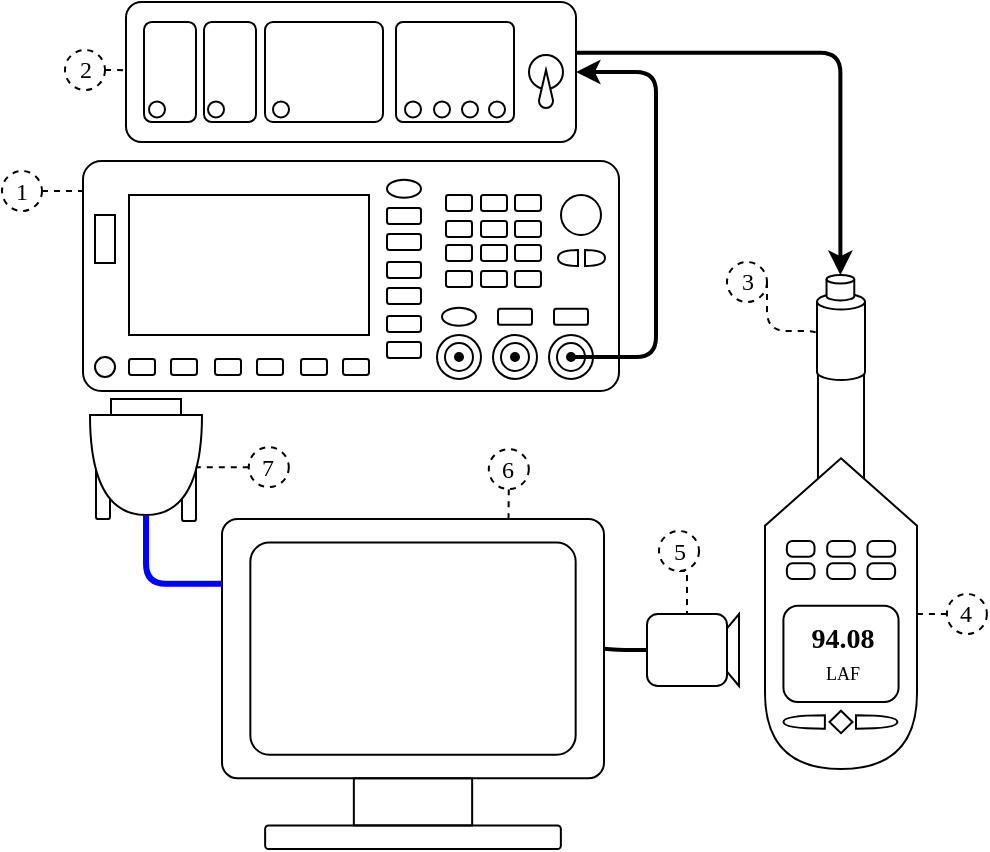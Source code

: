 <mxfile version="17.2.5" type="google"><diagram id="WhtvZjYykhCiWWLQNkoY" name="Page-1"><mxGraphModel grid="1" page="1" gridSize="10" guides="1" tooltips="1" connect="1" arrows="1" fold="1" pageScale="1" pageWidth="827" pageHeight="1169" math="0" shadow="0"><root><mxCell id="0"/><mxCell id="1" parent="0"/><mxCell id="aaiBccmj93X5-kk4pcG4-79" value="" style="group" vertex="1" connectable="0" parent="1"><mxGeometry x="135" y="20" width="225" height="70" as="geometry"/></mxCell><mxCell id="aaiBccmj93X5-kk4pcG4-62" value="" style="rounded=1;whiteSpace=wrap;html=1;fillColor=#FFFFFF;arcSize=11;" vertex="1" parent="aaiBccmj93X5-kk4pcG4-79"><mxGeometry width="225" height="70" as="geometry"/></mxCell><mxCell id="aaiBccmj93X5-kk4pcG4-64" value="" style="rounded=1;whiteSpace=wrap;html=1;fillColor=#FFFFFF;" vertex="1" parent="aaiBccmj93X5-kk4pcG4-79"><mxGeometry x="9" y="10" width="26" height="50" as="geometry"/></mxCell><mxCell id="aaiBccmj93X5-kk4pcG4-66" value="" style="rounded=1;whiteSpace=wrap;html=1;fillColor=#FFFFFF;arcSize=8;" vertex="1" parent="aaiBccmj93X5-kk4pcG4-79"><mxGeometry x="69.5" y="10" width="59" height="50" as="geometry"/></mxCell><mxCell id="aaiBccmj93X5-kk4pcG4-67" value="" style="rounded=1;whiteSpace=wrap;html=1;fillColor=#FFFFFF;" vertex="1" parent="aaiBccmj93X5-kk4pcG4-79"><mxGeometry x="39" y="10" width="26" height="50" as="geometry"/></mxCell><mxCell id="aaiBccmj93X5-kk4pcG4-69" value="" style="rounded=1;whiteSpace=wrap;html=1;fillColor=#FFFFFF;arcSize=7;" vertex="1" parent="aaiBccmj93X5-kk4pcG4-79"><mxGeometry x="135" y="10" width="59" height="50" as="geometry"/></mxCell><mxCell id="aaiBccmj93X5-kk4pcG4-70" value="" style="ellipse;whiteSpace=wrap;html=1;aspect=fixed;fillColor=#FFFFFF;" vertex="1" parent="aaiBccmj93X5-kk4pcG4-79"><mxGeometry x="11.5" y="49.722" width="8" height="8" as="geometry"/></mxCell><mxCell id="aaiBccmj93X5-kk4pcG4-71" value="" style="ellipse;whiteSpace=wrap;html=1;aspect=fixed;fillColor=#FFFFFF;" vertex="1" parent="aaiBccmj93X5-kk4pcG4-79"><mxGeometry x="41" y="49.722" width="8" height="8" as="geometry"/></mxCell><mxCell id="aaiBccmj93X5-kk4pcG4-72" value="" style="ellipse;whiteSpace=wrap;html=1;aspect=fixed;fillColor=#FFFFFF;" vertex="1" parent="aaiBccmj93X5-kk4pcG4-79"><mxGeometry x="73.5" y="49.722" width="8" height="8" as="geometry"/></mxCell><mxCell id="aaiBccmj93X5-kk4pcG4-73" value="" style="ellipse;whiteSpace=wrap;html=1;aspect=fixed;fillColor=#FFFFFF;" vertex="1" parent="aaiBccmj93X5-kk4pcG4-79"><mxGeometry x="139.5" y="49.722" width="8" height="8" as="geometry"/></mxCell><mxCell id="aaiBccmj93X5-kk4pcG4-74" value="" style="ellipse;whiteSpace=wrap;html=1;aspect=fixed;fillColor=#FFFFFF;" vertex="1" parent="aaiBccmj93X5-kk4pcG4-79"><mxGeometry x="154" y="49.722" width="8" height="8" as="geometry"/></mxCell><mxCell id="aaiBccmj93X5-kk4pcG4-75" value="" style="ellipse;whiteSpace=wrap;html=1;aspect=fixed;fillColor=#FFFFFF;" vertex="1" parent="aaiBccmj93X5-kk4pcG4-79"><mxGeometry x="168" y="49.722" width="8" height="8" as="geometry"/></mxCell><mxCell id="aaiBccmj93X5-kk4pcG4-76" value="" style="ellipse;whiteSpace=wrap;html=1;aspect=fixed;fillColor=#FFFFFF;" vertex="1" parent="aaiBccmj93X5-kk4pcG4-79"><mxGeometry x="181.5" y="49.722" width="8" height="8" as="geometry"/></mxCell><mxCell id="aaiBccmj93X5-kk4pcG4-77" value="" style="ellipse;whiteSpace=wrap;html=1;aspect=fixed;fillColor=#FFFFFF;" vertex="1" parent="aaiBccmj93X5-kk4pcG4-79"><mxGeometry x="201.5" y="26.5" width="17" height="17" as="geometry"/></mxCell><mxCell id="aaiBccmj93X5-kk4pcG4-78" value="" style="verticalLabelPosition=bottom;verticalAlign=top;html=1;shape=mxgraph.basic.drop;fillColor=#FFFFFF;" vertex="1" parent="aaiBccmj93X5-kk4pcG4-79"><mxGeometry x="206.5" y="34" width="7" height="19" as="geometry"/></mxCell><mxCell id="aaiBccmj93X5-kk4pcG4-113" value="" style="group" vertex="1" connectable="0" parent="1"><mxGeometry x="113.5" y="99.5" width="268" height="115" as="geometry"/></mxCell><mxCell id="aaiBccmj93X5-kk4pcG4-60" value="" style="rounded=1;whiteSpace=wrap;html=1;fillColor=#FFFFFF;arcSize=8;" vertex="1" parent="aaiBccmj93X5-kk4pcG4-113"><mxGeometry width="268" height="115" as="geometry"/></mxCell><mxCell id="aaiBccmj93X5-kk4pcG4-2" value="" style="rounded=0;whiteSpace=wrap;html=1;" vertex="1" parent="aaiBccmj93X5-kk4pcG4-113"><mxGeometry x="23.0" y="17" width="120" height="70" as="geometry"/></mxCell><mxCell id="aaiBccmj93X5-kk4pcG4-8" value="" style="ellipse;whiteSpace=wrap;html=1;aspect=fixed;" vertex="1" parent="aaiBccmj93X5-kk4pcG4-113"><mxGeometry x="239" y="17" width="20" height="20" as="geometry"/></mxCell><mxCell id="aaiBccmj93X5-kk4pcG4-9" value="" style="rounded=1;whiteSpace=wrap;html=1;" vertex="1" parent="aaiBccmj93X5-kk4pcG4-113"><mxGeometry x="152" y="23.5" width="17" height="8" as="geometry"/></mxCell><mxCell id="aaiBccmj93X5-kk4pcG4-10" value="" style="rounded=1;whiteSpace=wrap;html=1;" vertex="1" parent="aaiBccmj93X5-kk4pcG4-113"><mxGeometry x="152" y="36.5" width="17" height="8" as="geometry"/></mxCell><mxCell id="aaiBccmj93X5-kk4pcG4-12" value="" style="rounded=1;whiteSpace=wrap;html=1;" vertex="1" parent="aaiBccmj93X5-kk4pcG4-113"><mxGeometry x="23.0" y="99" width="13" height="8" as="geometry"/></mxCell><mxCell id="aaiBccmj93X5-kk4pcG4-13" value="" style="rounded=1;whiteSpace=wrap;html=1;" vertex="1" parent="aaiBccmj93X5-kk4pcG4-113"><mxGeometry x="44.0" y="99" width="13" height="8" as="geometry"/></mxCell><mxCell id="aaiBccmj93X5-kk4pcG4-14" value="" style="rounded=1;whiteSpace=wrap;html=1;" vertex="1" parent="aaiBccmj93X5-kk4pcG4-113"><mxGeometry x="66.0" y="99" width="13" height="8" as="geometry"/></mxCell><mxCell id="aaiBccmj93X5-kk4pcG4-15" value="" style="rounded=1;whiteSpace=wrap;html=1;" vertex="1" parent="aaiBccmj93X5-kk4pcG4-113"><mxGeometry x="87.0" y="99" width="13" height="8" as="geometry"/></mxCell><mxCell id="aaiBccmj93X5-kk4pcG4-16" value="" style="rounded=1;whiteSpace=wrap;html=1;" vertex="1" parent="aaiBccmj93X5-kk4pcG4-113"><mxGeometry x="109.0" y="99" width="13" height="8" as="geometry"/></mxCell><mxCell id="aaiBccmj93X5-kk4pcG4-17" value="" style="rounded=1;whiteSpace=wrap;html=1;" vertex="1" parent="aaiBccmj93X5-kk4pcG4-113"><mxGeometry x="130" y="99" width="13" height="8" as="geometry"/></mxCell><mxCell id="aaiBccmj93X5-kk4pcG4-21" value="" style="rounded=0;whiteSpace=wrap;html=1;" vertex="1" parent="aaiBccmj93X5-kk4pcG4-113"><mxGeometry x="6" y="27" width="10" height="24" as="geometry"/></mxCell><mxCell id="aaiBccmj93X5-kk4pcG4-22" value="" style="ellipse;whiteSpace=wrap;html=1;aspect=fixed;" vertex="1" parent="aaiBccmj93X5-kk4pcG4-113"><mxGeometry x="6" y="98" width="10" height="10" as="geometry"/></mxCell><mxCell id="aaiBccmj93X5-kk4pcG4-23" value="" style="rounded=1;whiteSpace=wrap;html=1;" vertex="1" parent="aaiBccmj93X5-kk4pcG4-113"><mxGeometry x="152" y="63.5" width="17" height="8" as="geometry"/></mxCell><mxCell id="aaiBccmj93X5-kk4pcG4-24" value="" style="rounded=1;whiteSpace=wrap;html=1;" vertex="1" parent="aaiBccmj93X5-kk4pcG4-113"><mxGeometry x="152" y="77.5" width="17" height="8" as="geometry"/></mxCell><mxCell id="aaiBccmj93X5-kk4pcG4-25" value="" style="rounded=1;whiteSpace=wrap;html=1;" vertex="1" parent="aaiBccmj93X5-kk4pcG4-113"><mxGeometry x="152" y="90.5" width="17" height="8" as="geometry"/></mxCell><mxCell id="aaiBccmj93X5-kk4pcG4-26" value="" style="ellipse;whiteSpace=wrap;html=1;" vertex="1" parent="aaiBccmj93X5-kk4pcG4-113"><mxGeometry x="152" y="9.4" width="17" height="9" as="geometry"/></mxCell><mxCell id="aaiBccmj93X5-kk4pcG4-28" value="" style="rounded=1;whiteSpace=wrap;html=1;" vertex="1" parent="aaiBccmj93X5-kk4pcG4-113"><mxGeometry x="152" y="50.5" width="17" height="8" as="geometry"/></mxCell><mxCell id="aaiBccmj93X5-kk4pcG4-29" value="" style="rounded=1;whiteSpace=wrap;html=1;" vertex="1" parent="aaiBccmj93X5-kk4pcG4-113"><mxGeometry x="181.5" y="17" width="13" height="8" as="geometry"/></mxCell><mxCell id="aaiBccmj93X5-kk4pcG4-30" value="" style="rounded=1;whiteSpace=wrap;html=1;" vertex="1" parent="aaiBccmj93X5-kk4pcG4-113"><mxGeometry x="181.5" y="30" width="13" height="8" as="geometry"/></mxCell><mxCell id="aaiBccmj93X5-kk4pcG4-31" value="" style="rounded=1;whiteSpace=wrap;html=1;" vertex="1" parent="aaiBccmj93X5-kk4pcG4-113"><mxGeometry x="181.5" y="42" width="13" height="8" as="geometry"/></mxCell><mxCell id="aaiBccmj93X5-kk4pcG4-32" value="" style="rounded=1;whiteSpace=wrap;html=1;" vertex="1" parent="aaiBccmj93X5-kk4pcG4-113"><mxGeometry x="181.5" y="55" width="13" height="8" as="geometry"/></mxCell><mxCell id="aaiBccmj93X5-kk4pcG4-33" value="" style="rounded=1;whiteSpace=wrap;html=1;" vertex="1" parent="aaiBccmj93X5-kk4pcG4-113"><mxGeometry x="199" y="17" width="13" height="8" as="geometry"/></mxCell><mxCell id="aaiBccmj93X5-kk4pcG4-34" value="" style="rounded=1;whiteSpace=wrap;html=1;" vertex="1" parent="aaiBccmj93X5-kk4pcG4-113"><mxGeometry x="216" y="17" width="13" height="8" as="geometry"/></mxCell><mxCell id="aaiBccmj93X5-kk4pcG4-36" value="" style="rounded=1;whiteSpace=wrap;html=1;" vertex="1" parent="aaiBccmj93X5-kk4pcG4-113"><mxGeometry x="199" y="30" width="13" height="8" as="geometry"/></mxCell><mxCell id="aaiBccmj93X5-kk4pcG4-37" value="" style="rounded=1;whiteSpace=wrap;html=1;" vertex="1" parent="aaiBccmj93X5-kk4pcG4-113"><mxGeometry x="199" y="42" width="13" height="8" as="geometry"/></mxCell><mxCell id="aaiBccmj93X5-kk4pcG4-38" value="" style="rounded=1;whiteSpace=wrap;html=1;" vertex="1" parent="aaiBccmj93X5-kk4pcG4-113"><mxGeometry x="199" y="55" width="13" height="8" as="geometry"/></mxCell><mxCell id="aaiBccmj93X5-kk4pcG4-39" value="" style="rounded=1;whiteSpace=wrap;html=1;" vertex="1" parent="aaiBccmj93X5-kk4pcG4-113"><mxGeometry x="216" y="30" width="13" height="8" as="geometry"/></mxCell><mxCell id="aaiBccmj93X5-kk4pcG4-40" value="" style="rounded=1;whiteSpace=wrap;html=1;" vertex="1" parent="aaiBccmj93X5-kk4pcG4-113"><mxGeometry x="216" y="42" width="13" height="8" as="geometry"/></mxCell><mxCell id="aaiBccmj93X5-kk4pcG4-41" value="" style="rounded=1;whiteSpace=wrap;html=1;" vertex="1" parent="aaiBccmj93X5-kk4pcG4-113"><mxGeometry x="216" y="55" width="13" height="8" as="geometry"/></mxCell><mxCell id="aaiBccmj93X5-kk4pcG4-44" value="" style="group" vertex="1" connectable="0" parent="aaiBccmj93X5-kk4pcG4-113"><mxGeometry x="205" y="87" width="22" height="22" as="geometry"/></mxCell><mxCell id="aaiBccmj93X5-kk4pcG4-45" value="" style="ellipse;whiteSpace=wrap;html=1;aspect=fixed;" vertex="1" parent="aaiBccmj93X5-kk4pcG4-44"><mxGeometry width="22" height="22" as="geometry"/></mxCell><mxCell id="aaiBccmj93X5-kk4pcG4-46" value="" style="ellipse;whiteSpace=wrap;html=1;aspect=fixed;" vertex="1" parent="aaiBccmj93X5-kk4pcG4-44"><mxGeometry x="4" y="4" width="14" height="14" as="geometry"/></mxCell><mxCell id="aaiBccmj93X5-kk4pcG4-47" value="" style="ellipse;whiteSpace=wrap;html=1;aspect=fixed;fillColor=#000000;" vertex="1" parent="aaiBccmj93X5-kk4pcG4-44"><mxGeometry x="9" y="9" width="4" height="4" as="geometry"/></mxCell><mxCell id="aaiBccmj93X5-kk4pcG4-49" value="" style="group" vertex="1" connectable="0" parent="aaiBccmj93X5-kk4pcG4-113"><mxGeometry x="233" y="87" width="22" height="22" as="geometry"/></mxCell><mxCell id="aaiBccmj93X5-kk4pcG4-50" value="" style="ellipse;whiteSpace=wrap;html=1;aspect=fixed;" vertex="1" parent="aaiBccmj93X5-kk4pcG4-49"><mxGeometry width="22" height="22" as="geometry"/></mxCell><mxCell id="aaiBccmj93X5-kk4pcG4-51" value="" style="ellipse;whiteSpace=wrap;html=1;aspect=fixed;" vertex="1" parent="aaiBccmj93X5-kk4pcG4-49"><mxGeometry x="4" y="4" width="14" height="14" as="geometry"/></mxCell><mxCell id="aaiBccmj93X5-kk4pcG4-52" value="" style="ellipse;whiteSpace=wrap;html=1;aspect=fixed;fillColor=#000000;" vertex="1" parent="aaiBccmj93X5-kk4pcG4-49"><mxGeometry x="9" y="9" width="4" height="4" as="geometry"/></mxCell><mxCell id="aaiBccmj93X5-kk4pcG4-53" value="" style="group" vertex="1" connectable="0" parent="aaiBccmj93X5-kk4pcG4-113"><mxGeometry x="177" y="87" width="22" height="22" as="geometry"/></mxCell><mxCell id="aaiBccmj93X5-kk4pcG4-43" value="" style="group" vertex="1" connectable="0" parent="aaiBccmj93X5-kk4pcG4-53"><mxGeometry width="22" height="22" as="geometry"/></mxCell><mxCell id="aaiBccmj93X5-kk4pcG4-3" value="" style="ellipse;whiteSpace=wrap;html=1;aspect=fixed;" vertex="1" parent="aaiBccmj93X5-kk4pcG4-43"><mxGeometry width="22" height="22" as="geometry"/></mxCell><mxCell id="aaiBccmj93X5-kk4pcG4-6" value="" style="ellipse;whiteSpace=wrap;html=1;aspect=fixed;" vertex="1" parent="aaiBccmj93X5-kk4pcG4-43"><mxGeometry x="4" y="4" width="14" height="14" as="geometry"/></mxCell><mxCell id="aaiBccmj93X5-kk4pcG4-42" value="" style="ellipse;whiteSpace=wrap;html=1;aspect=fixed;fillColor=#000000;" vertex="1" parent="aaiBccmj93X5-kk4pcG4-43"><mxGeometry x="9" y="9" width="4" height="4" as="geometry"/></mxCell><mxCell id="aaiBccmj93X5-kk4pcG4-55" value="" style="ellipse;whiteSpace=wrap;html=1;" vertex="1" parent="aaiBccmj93X5-kk4pcG4-113"><mxGeometry x="179.5" y="73.4" width="17" height="9" as="geometry"/></mxCell><mxCell id="aaiBccmj93X5-kk4pcG4-56" value="" style="rounded=1;whiteSpace=wrap;html=1;" vertex="1" parent="aaiBccmj93X5-kk4pcG4-113"><mxGeometry x="207.5" y="73.9" width="17" height="8" as="geometry"/></mxCell><mxCell id="aaiBccmj93X5-kk4pcG4-57" value="" style="rounded=1;whiteSpace=wrap;html=1;" vertex="1" parent="aaiBccmj93X5-kk4pcG4-113"><mxGeometry x="235.5" y="73.9" width="17" height="8" as="geometry"/></mxCell><mxCell id="aaiBccmj93X5-kk4pcG4-58" value="" style="shape=or;whiteSpace=wrap;html=1;fillColor=#FFFFFF;" vertex="1" parent="aaiBccmj93X5-kk4pcG4-113"><mxGeometry x="251" y="44.5" width="10" height="8" as="geometry"/></mxCell><mxCell id="aaiBccmj93X5-kk4pcG4-59" value="" style="shape=or;whiteSpace=wrap;html=1;fillColor=#FFFFFF;flipV=0;flipH=1;" vertex="1" parent="aaiBccmj93X5-kk4pcG4-113"><mxGeometry x="237.5" y="44.5" width="10" height="8" as="geometry"/></mxCell><mxCell id="aaiBccmj93X5-kk4pcG4-139" value="" style="group" vertex="1" connectable="0" parent="1"><mxGeometry x="183" y="278.5" width="191" height="165" as="geometry"/></mxCell><mxCell id="aaiBccmj93X5-kk4pcG4-135" value="" style="rounded=1;whiteSpace=wrap;html=1;fillColor=none;arcSize=6;" vertex="1" parent="aaiBccmj93X5-kk4pcG4-139"><mxGeometry width="191" height="129.643" as="geometry"/></mxCell><mxCell id="aaiBccmj93X5-kk4pcG4-136" value="" style="rounded=0;whiteSpace=wrap;html=1;fillColor=none;" vertex="1" parent="aaiBccmj93X5-kk4pcG4-139"><mxGeometry x="65.926" y="129.643" width="59.148" height="23.571" as="geometry"/></mxCell><mxCell id="aaiBccmj93X5-kk4pcG4-137" value="" style="rounded=1;whiteSpace=wrap;html=1;fillColor=none;arcSize=9;" vertex="1" parent="aaiBccmj93X5-kk4pcG4-139"><mxGeometry x="14.171" y="11.786" width="162.658" height="106.071" as="geometry"/></mxCell><mxCell id="aaiBccmj93X5-kk4pcG4-138" value="" style="rounded=1;whiteSpace=wrap;html=1;fillColor=none;" vertex="1" parent="aaiBccmj93X5-kk4pcG4-139"><mxGeometry x="21.565" y="153.214" width="147.871" height="11.786" as="geometry"/></mxCell><mxCell id="aaiBccmj93X5-kk4pcG4-164" value="" style="group" vertex="1" connectable="0" parent="1"><mxGeometry x="454.5" y="194.5" width="76" height="209" as="geometry"/></mxCell><mxCell id="aaiBccmj93X5-kk4pcG4-148" value="" style="rounded=0;whiteSpace=wrap;html=1;fillColor=none;" vertex="1" parent="aaiBccmj93X5-kk4pcG4-164"><mxGeometry x="26.485" y="3.353" width="23.03" height="67.059" as="geometry"/></mxCell><mxCell id="aaiBccmj93X5-kk4pcG4-147" value="" style="shape=display;whiteSpace=wrap;html=1;fillColor=#ffffff;size=0.217;direction=south;" vertex="1" parent="aaiBccmj93X5-kk4pcG4-164"><mxGeometry y="53.647" width="76" height="155.353" as="geometry"/></mxCell><mxCell id="aaiBccmj93X5-kk4pcG4-151" value="" style="rounded=1;whiteSpace=wrap;html=1;fillColor=#ffffff;" vertex="1" parent="aaiBccmj93X5-kk4pcG4-164"><mxGeometry x="9.212" y="127.412" width="57.576" height="48.059" as="geometry"/></mxCell><mxCell id="aaiBccmj93X5-kk4pcG4-153" value="" style="shape=or;whiteSpace=wrap;html=1;fillColor=#ffffff;" vertex="1" parent="aaiBccmj93X5-kk4pcG4-164"><mxGeometry x="45.485" y="182.111" width="20.727" height="6.706" as="geometry"/></mxCell><mxCell id="aaiBccmj93X5-kk4pcG4-154" value="" style="rhombus;whiteSpace=wrap;html=1;fillColor=#ffffff;" vertex="1" parent="aaiBccmj93X5-kk4pcG4-164"><mxGeometry x="32.242" y="179.876" width="11.515" height="11.176" as="geometry"/></mxCell><mxCell id="aaiBccmj93X5-kk4pcG4-155" value="" style="shape=or;whiteSpace=wrap;html=1;fillColor=#ffffff;flipV=0;flipH=1;" vertex="1" parent="aaiBccmj93X5-kk4pcG4-164"><mxGeometry x="9.212" y="182.111" width="20.727" height="6.706" as="geometry"/></mxCell><mxCell id="aaiBccmj93X5-kk4pcG4-156" value="" style="rounded=1;whiteSpace=wrap;html=1;fillColor=#ffffff;arcSize=36;" vertex="1" parent="aaiBccmj93X5-kk4pcG4-164"><mxGeometry x="10.939" y="106.176" width="13.818" height="7.824" as="geometry"/></mxCell><mxCell id="aaiBccmj93X5-kk4pcG4-157" value="" style="rounded=1;whiteSpace=wrap;html=1;fillColor=#ffffff;arcSize=36;" vertex="1" parent="aaiBccmj93X5-kk4pcG4-164"><mxGeometry x="31.091" y="106.176" width="13.818" height="7.824" as="geometry"/></mxCell><mxCell id="aaiBccmj93X5-kk4pcG4-158" value="" style="rounded=1;whiteSpace=wrap;html=1;fillColor=#ffffff;arcSize=36;" vertex="1" parent="aaiBccmj93X5-kk4pcG4-164"><mxGeometry x="51.242" y="106.176" width="13.818" height="7.824" as="geometry"/></mxCell><mxCell id="aaiBccmj93X5-kk4pcG4-159" value="" style="rounded=1;whiteSpace=wrap;html=1;fillColor=#ffffff;arcSize=36;" vertex="1" parent="aaiBccmj93X5-kk4pcG4-164"><mxGeometry x="10.939" y="95" width="13.818" height="7.824" as="geometry"/></mxCell><mxCell id="aaiBccmj93X5-kk4pcG4-160" value="" style="rounded=1;whiteSpace=wrap;html=1;fillColor=#ffffff;arcSize=36;" vertex="1" parent="aaiBccmj93X5-kk4pcG4-164"><mxGeometry x="31.091" y="95" width="13.818" height="7.824" as="geometry"/></mxCell><mxCell id="aaiBccmj93X5-kk4pcG4-161" value="" style="rounded=1;whiteSpace=wrap;html=1;fillColor=#ffffff;arcSize=36;" vertex="1" parent="aaiBccmj93X5-kk4pcG4-164"><mxGeometry x="51.242" y="95" width="13.818" height="7.824" as="geometry"/></mxCell><mxCell id="aaiBccmj93X5-kk4pcG4-163" value="" style="shape=cylinder;whiteSpace=wrap;html=1;boundedLbl=1;backgroundOutline=1;fillColor=#ffffff;" vertex="1" parent="aaiBccmj93X5-kk4pcG4-164"><mxGeometry x="26.485" width="23.03" height="11.176" as="geometry"/></mxCell><mxCell id="hd0e3J6Id0-ekS3DdNBp-11" value="&lt;font face=&quot;Tahoma&quot; style=&quot;font-size: 14px&quot;&gt;&lt;b&gt;94.08&lt;/b&gt;&lt;/font&gt;&lt;br&gt;&lt;font style=&quot;font-size: 9px&quot;&gt;LAF&lt;/font&gt;" style="text;html=1;align=center;verticalAlign=middle;resizable=0;points=[];autosize=1;strokeColor=none;fillColor=none;fontFamily=Bebas Neue;" vertex="1" parent="aaiBccmj93X5-kk4pcG4-164"><mxGeometry x="8" y="131.44" width="60" height="40" as="geometry"/></mxCell><mxCell id="aaiBccmj93X5-kk4pcG4-173" value="" style="group" vertex="1" connectable="0" parent="1"><mxGeometry x="120" y="218.5" width="50" height="61" as="geometry"/></mxCell><mxCell id="aaiBccmj93X5-kk4pcG4-129" value="" style="group" vertex="1" connectable="0" parent="aaiBccmj93X5-kk4pcG4-173"><mxGeometry width="50" height="61" as="geometry"/></mxCell><mxCell id="aaiBccmj93X5-kk4pcG4-128" value="" style="rounded=1;whiteSpace=wrap;html=1;fillColor=#FFFFFF;" vertex="1" parent="aaiBccmj93X5-kk4pcG4-129"><mxGeometry x="43" y="34" width="7" height="27" as="geometry"/></mxCell><mxCell id="aaiBccmj93X5-kk4pcG4-127" value="" style="rounded=1;whiteSpace=wrap;html=1;fillColor=#FFFFFF;" vertex="1" parent="aaiBccmj93X5-kk4pcG4-129"><mxGeometry y="33" width="7" height="27" as="geometry"/></mxCell><mxCell id="aaiBccmj93X5-kk4pcG4-125" value="" style="shape=or;whiteSpace=wrap;html=1;fillColor=#FFFFFF;rotation=90;" vertex="1" parent="aaiBccmj93X5-kk4pcG4-129"><mxGeometry y="5" width="50" height="56" as="geometry"/></mxCell><mxCell id="aaiBccmj93X5-kk4pcG4-126" value="" style="rounded=0;whiteSpace=wrap;html=1;fillColor=#FFFFFF;" vertex="1" parent="aaiBccmj93X5-kk4pcG4-129"><mxGeometry x="7.5" width="35" height="8" as="geometry"/></mxCell><mxCell id="aaiBccmj93X5-kk4pcG4-175" style="edgeStyle=orthogonalEdgeStyle;orthogonalLoop=1;jettySize=auto;html=1;exitX=0;exitY=0.25;exitDx=0;exitDy=0;entryX=1;entryY=0.5;entryDx=0;entryDy=0;entryPerimeter=0;endArrow=none;endFill=0;rounded=1;strokeWidth=3;strokeColor=#0000FF;" edge="1" parent="1" source="aaiBccmj93X5-kk4pcG4-135" target="aaiBccmj93X5-kk4pcG4-125"><mxGeometry relative="1" as="geometry"/></mxCell><mxCell id="aaiBccmj93X5-kk4pcG4-176" value="" style="group;flipH=0;flipV=0;direction=west;rotation=-180;" vertex="1" connectable="0" parent="1"><mxGeometry x="395.5" y="326" width="46" height="36" as="geometry"/></mxCell><mxCell id="aaiBccmj93X5-kk4pcG4-165" value="" style="rounded=1;whiteSpace=wrap;html=1;fillColor=#ffffff;flipV=0;rotation=-180;" vertex="1" parent="aaiBccmj93X5-kk4pcG4-176"><mxGeometry width="40" height="36" as="geometry"/></mxCell><mxCell id="aaiBccmj93X5-kk4pcG4-166" value="" style="shape=trapezoid;perimeter=trapezoidPerimeter;whiteSpace=wrap;html=1;fillColor=#ffffff;direction=south;flipV=0;rotation=-180;" vertex="1" parent="aaiBccmj93X5-kk4pcG4-176"><mxGeometry x="40" width="6" height="36" as="geometry"/></mxCell><mxCell id="aaiBccmj93X5-kk4pcG4-178" style="edgeStyle=orthogonalEdgeStyle;rounded=1;orthogonalLoop=1;jettySize=auto;html=1;exitX=1;exitY=0.5;exitDx=0;exitDy=0;entryX=1;entryY=0.5;entryDx=0;entryDy=0;endArrow=none;endFill=0;strokeWidth=2;" edge="1" parent="1" source="aaiBccmj93X5-kk4pcG4-165" target="aaiBccmj93X5-kk4pcG4-135"><mxGeometry relative="1" as="geometry"><Array as="points"><mxPoint x="380" y="344"/></Array></mxGeometry></mxCell><mxCell id="aaiBccmj93X5-kk4pcG4-180" style="edgeStyle=orthogonalEdgeStyle;rounded=1;orthogonalLoop=1;jettySize=auto;html=1;exitX=1;exitY=0.5;exitDx=0;exitDy=0;entryX=1;entryY=0.5;entryDx=0;entryDy=0;endArrow=classic;endFill=1;strokeWidth=2;fontColor=#000000;strokeColor=#000000;" edge="1" parent="1" source="aaiBccmj93X5-kk4pcG4-52" target="aaiBccmj93X5-kk4pcG4-62"><mxGeometry relative="1" as="geometry"><Array as="points"><mxPoint x="400" y="197"/><mxPoint x="400" y="55"/></Array></mxGeometry></mxCell><mxCell id="aaiBccmj93X5-kk4pcG4-190" value="" style="group" vertex="1" connectable="0" parent="1"><mxGeometry x="480.5" y="156.5" width="24" height="50" as="geometry"/></mxCell><mxCell id="aaiBccmj93X5-kk4pcG4-188" value="" style="strokeWidth=1;html=1;shape=mxgraph.flowchart.direct_data;whiteSpace=wrap;fillColor=#ffffff;direction=north;" vertex="1" parent="aaiBccmj93X5-kk4pcG4-190"><mxGeometry y="9.315" width="24" height="43.185" as="geometry"/></mxCell><mxCell id="aaiBccmj93X5-kk4pcG4-189" value="" style="strokeWidth=1;html=1;shape=mxgraph.flowchart.database;whiteSpace=wrap;fillColor=#ffffff;" vertex="1" parent="aaiBccmj93X5-kk4pcG4-190"><mxGeometry x="4.767" width="13.867" height="12.702" as="geometry"/></mxCell><mxCell id="aaiBccmj93X5-kk4pcG4-191" style="edgeStyle=orthogonalEdgeStyle;rounded=1;orthogonalLoop=1;jettySize=auto;html=1;exitX=0.5;exitY=0;exitDx=0;exitDy=0;exitPerimeter=0;entryX=0.999;entryY=0.363;entryDx=0;entryDy=0;entryPerimeter=0;endArrow=none;endFill=0;strokeWidth=2;startArrow=classic;startFill=1;fontColor=#000000;strokeColor=#000000;" edge="1" parent="1" source="aaiBccmj93X5-kk4pcG4-189" target="aaiBccmj93X5-kk4pcG4-62"><mxGeometry relative="1" as="geometry"><Array as="points"><mxPoint x="492" y="45"/></Array></mxGeometry></mxCell><mxCell id="aaiBccmj93X5-kk4pcG4-193" style="edgeStyle=orthogonalEdgeStyle;rounded=1;orthogonalLoop=1;jettySize=auto;html=1;exitX=1;exitY=0.5;exitDx=0;exitDy=0;entryX=0.005;entryY=0.132;entryDx=0;entryDy=0;entryPerimeter=0;startArrow=none;startFill=0;endArrow=none;endFill=0;strokeWidth=1;dashed=1;" edge="1" parent="1" source="aaiBccmj93X5-kk4pcG4-192" target="aaiBccmj93X5-kk4pcG4-60"><mxGeometry relative="1" as="geometry"/></mxCell><mxCell id="aaiBccmj93X5-kk4pcG4-192" value="1" style="ellipse;whiteSpace=wrap;html=1;strokeWidth=1;fillColor=#ffffff;dashed=1;aspect=fixed;fontFamily=Cambria;" vertex="1" parent="1"><mxGeometry x="73" y="104.5" width="20" height="20" as="geometry"/></mxCell><mxCell id="aaiBccmj93X5-kk4pcG4-195" style="edgeStyle=orthogonalEdgeStyle;rounded=1;orthogonalLoop=1;jettySize=auto;html=1;exitX=1;exitY=0.5;exitDx=0;exitDy=0;entryX=0;entryY=0.5;entryDx=0;entryDy=0;dashed=1;startArrow=none;startFill=0;endArrow=none;endFill=0;strokeWidth=1;" edge="1" parent="1" source="aaiBccmj93X5-kk4pcG4-194" target="aaiBccmj93X5-kk4pcG4-62"><mxGeometry relative="1" as="geometry"/></mxCell><mxCell id="aaiBccmj93X5-kk4pcG4-194" value="2" style="ellipse;whiteSpace=wrap;html=1;strokeWidth=1;fillColor=#ffffff;dashed=1;aspect=fixed;fontFamily=Cambria;" vertex="1" parent="1"><mxGeometry x="104.5" y="44" width="20" height="20" as="geometry"/></mxCell><mxCell id="aaiBccmj93X5-kk4pcG4-205" style="edgeStyle=orthogonalEdgeStyle;rounded=1;orthogonalLoop=1;jettySize=auto;html=1;exitX=1;exitY=0.5;exitDx=0;exitDy=0;entryX=0.5;entryY=0;entryDx=0;entryDy=0;entryPerimeter=0;dashed=1;startArrow=none;startFill=0;endArrow=none;endFill=0;strokeWidth=1;fontFamily=Helvetica;" edge="1" parent="1" source="aaiBccmj93X5-kk4pcG4-204" target="aaiBccmj93X5-kk4pcG4-188"><mxGeometry relative="1" as="geometry"><Array as="points"><mxPoint x="455.5" y="184.5"/><mxPoint x="480.5" y="184.5"/></Array></mxGeometry></mxCell><mxCell id="aaiBccmj93X5-kk4pcG4-204" value="3" style="ellipse;whiteSpace=wrap;html=1;strokeWidth=1;fillColor=#ffffff;dashed=1;aspect=fixed;fontFamily=Cambria;" vertex="1" parent="1"><mxGeometry x="435.5" y="150.0" width="20" height="20" as="geometry"/></mxCell><mxCell id="aaiBccmj93X5-kk4pcG4-208" style="edgeStyle=orthogonalEdgeStyle;rounded=1;orthogonalLoop=1;jettySize=auto;html=1;exitX=0;exitY=0.5;exitDx=0;exitDy=0;dashed=1;startArrow=none;startFill=0;endArrow=none;endFill=0;strokeWidth=1;fontFamily=Helvetica;" edge="1" parent="1" source="aaiBccmj93X5-kk4pcG4-206"><mxGeometry relative="1" as="geometry"><mxPoint x="530.5" y="325.5" as="targetPoint"/></mxGeometry></mxCell><mxCell id="aaiBccmj93X5-kk4pcG4-206" value="4" style="ellipse;whiteSpace=wrap;html=1;strokeWidth=1;fillColor=#ffffff;dashed=1;aspect=fixed;fontFamily=Cambria;" vertex="1" parent="1"><mxGeometry x="545.45" y="316.0" width="20" height="20" as="geometry"/></mxCell><mxCell id="aaiBccmj93X5-kk4pcG4-210" style="edgeStyle=orthogonalEdgeStyle;rounded=1;orthogonalLoop=1;jettySize=auto;html=1;exitX=0.5;exitY=1;exitDx=0;exitDy=0;entryX=0.75;entryY=0;entryDx=0;entryDy=0;dashed=1;startArrow=none;startFill=0;endArrow=none;endFill=0;strokeWidth=1;fontFamily=Helvetica;" edge="1" parent="1" source="aaiBccmj93X5-kk4pcG4-209" target="aaiBccmj93X5-kk4pcG4-135"><mxGeometry relative="1" as="geometry"/></mxCell><mxCell id="aaiBccmj93X5-kk4pcG4-209" value="6" style="ellipse;whiteSpace=wrap;html=1;strokeWidth=1;fillColor=#ffffff;dashed=1;aspect=fixed;fontFamily=Cambria;" vertex="1" parent="1"><mxGeometry x="316.4" y="243.57" width="20" height="20" as="geometry"/></mxCell><mxCell id="aaiBccmj93X5-kk4pcG4-212" style="edgeStyle=orthogonalEdgeStyle;rounded=1;orthogonalLoop=1;jettySize=auto;html=1;exitX=0;exitY=0.5;exitDx=0;exitDy=0;entryX=0.989;entryY=-0.01;entryDx=0;entryDy=0;entryPerimeter=0;dashed=1;startArrow=none;startFill=0;endArrow=none;endFill=0;strokeWidth=1;fontFamily=Helvetica;" edge="1" parent="1" source="aaiBccmj93X5-kk4pcG4-211" target="aaiBccmj93X5-kk4pcG4-128"><mxGeometry relative="1" as="geometry"/></mxCell><mxCell id="aaiBccmj93X5-kk4pcG4-211" value="7" style="ellipse;whiteSpace=wrap;html=1;strokeWidth=1;fillColor=#ffffff;dashed=1;aspect=fixed;fontFamily=Cambria;" vertex="1" parent="1"><mxGeometry x="196.4" y="242.57" width="20" height="20" as="geometry"/></mxCell><mxCell id="hd0e3J6Id0-ekS3DdNBp-10" style="edgeStyle=orthogonalEdgeStyle;rounded=0;orthogonalLoop=1;jettySize=auto;html=1;exitX=0.5;exitY=1;exitDx=0;exitDy=0;entryX=0.5;entryY=1;entryDx=0;entryDy=0;fontFamily=Cambria;endArrow=none;endFill=0;dashed=1;" edge="1" parent="1" source="hd0e3J6Id0-ekS3DdNBp-8" target="aaiBccmj93X5-kk4pcG4-165"><mxGeometry relative="1" as="geometry"/></mxCell><mxCell id="hd0e3J6Id0-ekS3DdNBp-8" value="5" style="ellipse;whiteSpace=wrap;html=1;strokeWidth=1;fillColor=#ffffff;dashed=1;aspect=fixed;fontFamily=Cambria;" vertex="1" parent="1"><mxGeometry x="401.5" y="284.5" width="20" height="20" as="geometry"/></mxCell></root></mxGraphModel></diagram></mxfile>